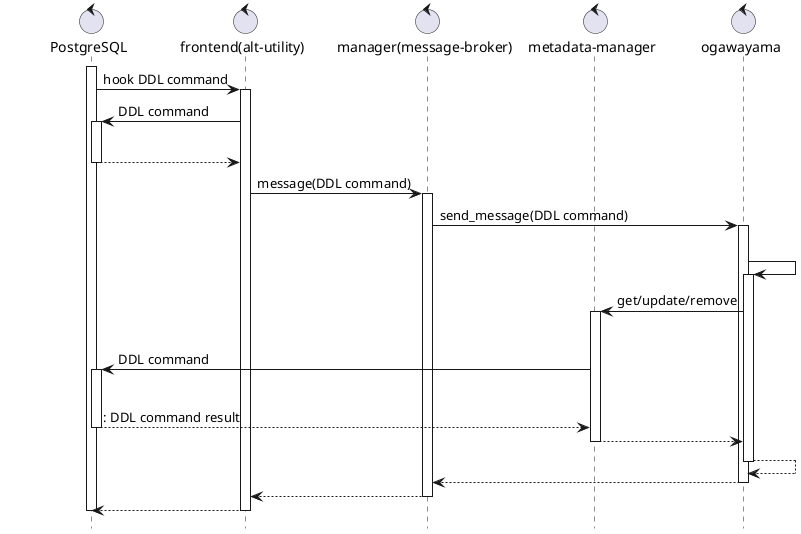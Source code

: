 ' =========================================================
' 全体シーケンス概要
' =========================================================
@startuml entire_seq
hide footbox

control PostgreSQL as pg
control "frontend(alt-utility)" as frontend
control "manager(message-broker)" as msgbroker
control "metadata-manager" as metadata

control "ogawayama" as stub

activate pg
  pg -> frontend : hook DDL command
  activate frontend
    frontend -> pg : DDL command
    activate pg
      alt option
    return
    frontend -> msgbroker : message(DDL command)
    activate msgbroker
      msgbroker -> stub : send_message(DDL command)
      activate stub
        alt option
        stub -> stub
        activate stub
          stub -> metadata : get/update/remove
          activate metadata
            alt option
            metadata -> pg : DDL command
            activate pg
              alt option
            return : DDL command result
          return
        return
      return 
    return
  return
deactivate pg
@enduml
